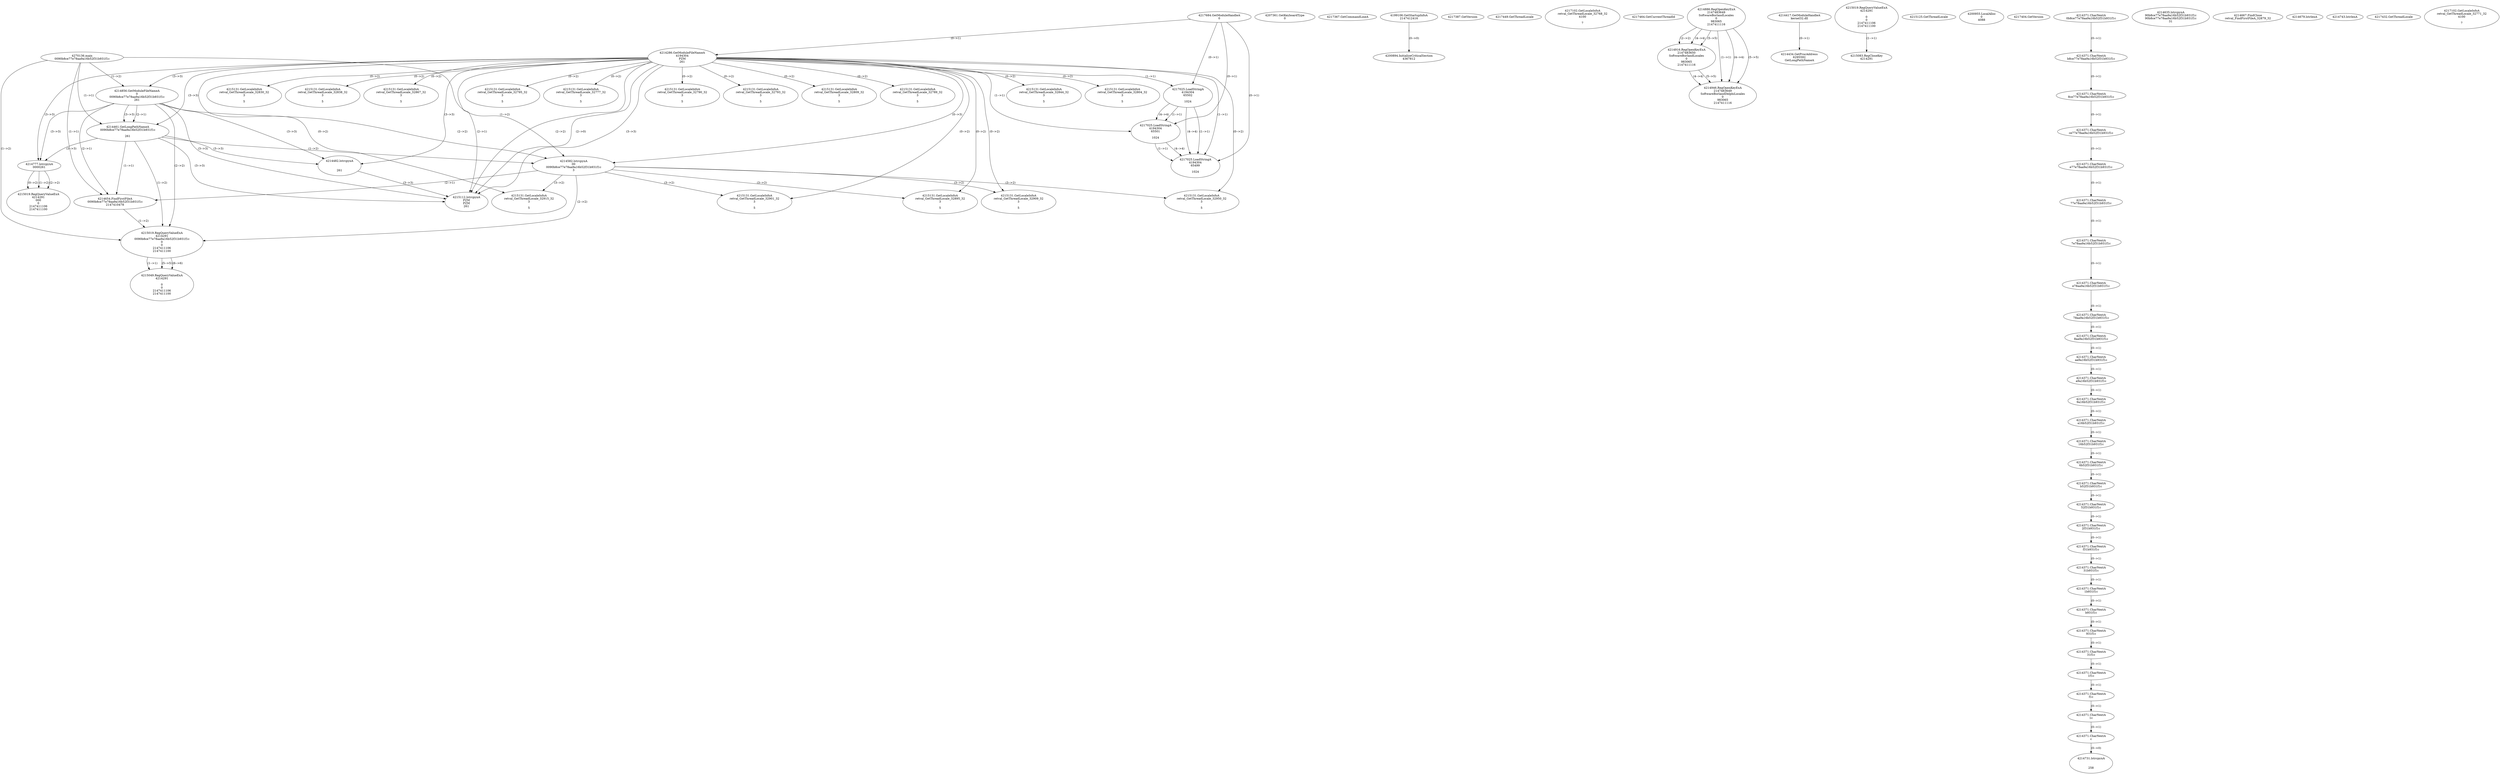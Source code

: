 // Global SCDG with merge call
digraph {
	0 [label="4270136.main
0090b8ce77e78aa9a16b52f31b931f1c"]
	1 [label="4217684.GetModuleHandleA
0"]
	2 [label="4207361.GetKeyboardType
0"]
	3 [label="4217367.GetCommandLineA
"]
	4 [label="4199106.GetStartupInfoA
2147412416"]
	5 [label="4217387.GetVersion
"]
	6 [label="4217449.GetThreadLocale
"]
	7 [label="4217102.GetLocaleInfoA
retval_GetThreadLocale_32768_32
4100

7"]
	8 [label="4217464.GetCurrentThreadId
"]
	9 [label="4214286.GetModuleFileNameA
4194304
PZM
261"]
	1 -> 9 [label="(0-->1)"]
	10 [label="4214856.GetModuleFileNameA
0
0090b8ce77e78aa9a16b52f31b931f1c
261"]
	0 -> 10 [label="(1-->2)"]
	9 -> 10 [label="(3-->3)"]
	11 [label="4214886.RegOpenKeyExA
2147483649
Software\Borland\Locales
0
983065
2147411116"]
	12 [label="4214417.GetModuleHandleA
kernel32.dll"]
	13 [label="4214434.GetProcAddress
6295592
GetLongPathNameA"]
	12 -> 13 [label="(0-->1)"]
	14 [label="4214461.GetLongPathNameA
0090b8ce77e78aa9a16b52f31b931f1c

261"]
	0 -> 14 [label="(1-->1)"]
	10 -> 14 [label="(2-->1)"]
	9 -> 14 [label="(3-->3)"]
	10 -> 14 [label="(3-->3)"]
	15 [label="4214482.lstrcpynA


261"]
	9 -> 15 [label="(3-->3)"]
	10 -> 15 [label="(3-->3)"]
	14 -> 15 [label="(3-->3)"]
	16 [label="4215019.RegQueryValueExA
4214291

0
0
2147411106
2147411100"]
	17 [label="4215083.RegCloseKey
4214291"]
	16 -> 17 [label="(1-->1)"]
	18 [label="4215112.lstrcpynA
PZM
PZM
261"]
	9 -> 18 [label="(2-->1)"]
	9 -> 18 [label="(2-->2)"]
	9 -> 18 [label="(3-->3)"]
	10 -> 18 [label="(3-->3)"]
	14 -> 18 [label="(3-->3)"]
	15 -> 18 [label="(3-->3)"]
	9 -> 18 [label="(2-->0)"]
	19 [label="4215125.GetThreadLocale
"]
	20 [label="4215131.GetLocaleInfoA
retval_GetThreadLocale_32867_32
3

5"]
	9 -> 20 [label="(0-->2)"]
	21 [label="4217025.LoadStringA
4194304
65502

1024"]
	1 -> 21 [label="(0-->1)"]
	9 -> 21 [label="(1-->1)"]
	22 [label="4217025.LoadStringA
4194304
65501

1024"]
	1 -> 22 [label="(0-->1)"]
	9 -> 22 [label="(1-->1)"]
	21 -> 22 [label="(1-->1)"]
	21 -> 22 [label="(4-->4)"]
	23 [label="4200894.InitializeCriticalSection
4367812"]
	4 -> 23 [label="(0-->0)"]
	24 [label="4200955.LocalAlloc
0
4088"]
	25 [label="4217404.GetVersion
"]
	26 [label="4215131.GetLocaleInfoA
retval_GetThreadLocale_32795_32
3

5"]
	9 -> 26 [label="(0-->2)"]
	27 [label="4214582.lstrcpynA
00
0090b8ce77e78aa9a16b52f31b931f1c
3"]
	0 -> 27 [label="(1-->2)"]
	10 -> 27 [label="(2-->2)"]
	14 -> 27 [label="(1-->2)"]
	9 -> 27 [label="(0-->3)"]
	28 [label="4214371.CharNextA
0b8ce77e78aa9a16b52f31b931f1c"]
	29 [label="4214371.CharNextA
b8ce77e78aa9a16b52f31b931f1c"]
	28 -> 29 [label="(0-->1)"]
	30 [label="4214371.CharNextA
8ce77e78aa9a16b52f31b931f1c"]
	29 -> 30 [label="(0-->1)"]
	31 [label="4214371.CharNextA
ce77e78aa9a16b52f31b931f1c"]
	30 -> 31 [label="(0-->1)"]
	32 [label="4214371.CharNextA
e77e78aa9a16b52f31b931f1c"]
	31 -> 32 [label="(0-->1)"]
	33 [label="4214371.CharNextA
77e78aa9a16b52f31b931f1c"]
	32 -> 33 [label="(0-->1)"]
	34 [label="4214371.CharNextA
7e78aa9a16b52f31b931f1c"]
	33 -> 34 [label="(0-->1)"]
	35 [label="4214371.CharNextA
e78aa9a16b52f31b931f1c"]
	34 -> 35 [label="(0-->1)"]
	36 [label="4214371.CharNextA
78aa9a16b52f31b931f1c"]
	35 -> 36 [label="(0-->1)"]
	37 [label="4214371.CharNextA
8aa9a16b52f31b931f1c"]
	36 -> 37 [label="(0-->1)"]
	38 [label="4214371.CharNextA
aa9a16b52f31b931f1c"]
	37 -> 38 [label="(0-->1)"]
	39 [label="4214371.CharNextA
a9a16b52f31b931f1c"]
	38 -> 39 [label="(0-->1)"]
	40 [label="4214371.CharNextA
9a16b52f31b931f1c"]
	39 -> 40 [label="(0-->1)"]
	41 [label="4214371.CharNextA
a16b52f31b931f1c"]
	40 -> 41 [label="(0-->1)"]
	42 [label="4214371.CharNextA
16b52f31b931f1c"]
	41 -> 42 [label="(0-->1)"]
	43 [label="4214371.CharNextA
6b52f31b931f1c"]
	42 -> 43 [label="(0-->1)"]
	44 [label="4214371.CharNextA
b52f31b931f1c"]
	43 -> 44 [label="(0-->1)"]
	45 [label="4214371.CharNextA
52f31b931f1c"]
	44 -> 45 [label="(0-->1)"]
	46 [label="4214371.CharNextA
2f31b931f1c"]
	45 -> 46 [label="(0-->1)"]
	47 [label="4214371.CharNextA
f31b931f1c"]
	46 -> 47 [label="(0-->1)"]
	48 [label="4214371.CharNextA
31b931f1c"]
	47 -> 48 [label="(0-->1)"]
	49 [label="4214371.CharNextA
1b931f1c"]
	48 -> 49 [label="(0-->1)"]
	50 [label="4214371.CharNextA
b931f1c"]
	49 -> 50 [label="(0-->1)"]
	51 [label="4214371.CharNextA
931f1c"]
	50 -> 51 [label="(0-->1)"]
	52 [label="4214371.CharNextA
31f1c"]
	51 -> 52 [label="(0-->1)"]
	53 [label="4214371.CharNextA
1f1c"]
	52 -> 53 [label="(0-->1)"]
	54 [label="4214371.CharNextA
f1c"]
	53 -> 54 [label="(0-->1)"]
	55 [label="4214371.CharNextA
1c"]
	54 -> 55 [label="(0-->1)"]
	56 [label="4214371.CharNextA
c"]
	55 -> 56 [label="(0-->1)"]
	57 [label="4214635.lstrcpynA
90b8ce77e78aa9a16b52f31b931f1c
90b8ce77e78aa9a16b52f31b931f1c
31"]
	58 [label="4214654.FindFirstFileA
0090b8ce77e78aa9a16b52f31b931f1c
2147410478"]
	0 -> 58 [label="(1-->1)"]
	10 -> 58 [label="(2-->1)"]
	14 -> 58 [label="(1-->1)"]
	27 -> 58 [label="(2-->1)"]
	59 [label="4215019.RegQueryValueExA
4214291
0090b8ce77e78aa9a16b52f31b931f1c
0
0
2147411106
2147411100"]
	0 -> 59 [label="(1-->2)"]
	10 -> 59 [label="(2-->2)"]
	14 -> 59 [label="(1-->2)"]
	27 -> 59 [label="(2-->2)"]
	58 -> 59 [label="(1-->2)"]
	60 [label="4215049.RegQueryValueExA
4214291

0
0
2147411106
2147411100"]
	59 -> 60 [label="(1-->1)"]
	59 -> 60 [label="(5-->5)"]
	59 -> 60 [label="(6-->6)"]
	61 [label="4215131.GetLocaleInfoA
retval_GetThreadLocale_32909_32
3

5"]
	9 -> 61 [label="(0-->2)"]
	27 -> 61 [label="(3-->2)"]
	62 [label="4217025.LoadStringA
4194304
65499

1024"]
	1 -> 62 [label="(0-->1)"]
	9 -> 62 [label="(1-->1)"]
	21 -> 62 [label="(1-->1)"]
	22 -> 62 [label="(1-->1)"]
	21 -> 62 [label="(4-->4)"]
	22 -> 62 [label="(4-->4)"]
	63 [label="4214667.FindClose
retval_FindFirstFileA_32879_32"]
	64 [label="4214679.lstrlenA
"]
	65 [label="4214731.lstrcpynA


258"]
	56 -> 65 [label="(0-->0)"]
	66 [label="4214743.lstrlenA
"]
	67 [label="4214777.lstrcpynA
00\
00\
261"]
	9 -> 67 [label="(3-->3)"]
	10 -> 67 [label="(3-->3)"]
	14 -> 67 [label="(3-->3)"]
	68 [label="4215019.RegQueryValueExA
4214291
00\
0
0
2147411106
2147411100"]
	67 -> 68 [label="(1-->2)"]
	67 -> 68 [label="(2-->2)"]
	67 -> 68 [label="(0-->2)"]
	69 [label="4215131.GetLocaleInfoA
retval_GetThreadLocale_32895_32
3

5"]
	9 -> 69 [label="(0-->2)"]
	27 -> 69 [label="(3-->2)"]
	70 [label="4214916.RegOpenKeyExA
2147483650
Software\Borland\Locales
0
983065
2147411116"]
	11 -> 70 [label="(2-->2)"]
	11 -> 70 [label="(4-->4)"]
	11 -> 70 [label="(5-->5)"]
	71 [label="4214946.RegOpenKeyExA
2147483649
Software\Borland\Delphi\Locales
0
983065
2147411116"]
	11 -> 71 [label="(1-->1)"]
	11 -> 71 [label="(4-->4)"]
	70 -> 71 [label="(4-->4)"]
	11 -> 71 [label="(5-->5)"]
	70 -> 71 [label="(5-->5)"]
	72 [label="4215131.GetLocaleInfoA
retval_GetThreadLocale_32777_32
3

5"]
	9 -> 72 [label="(0-->2)"]
	73 [label="4215131.GetLocaleInfoA
retval_GetThreadLocale_32790_32
3

5"]
	9 -> 73 [label="(0-->2)"]
	74 [label="4215131.GetLocaleInfoA
retval_GetThreadLocale_32793_32
3

5"]
	9 -> 74 [label="(0-->2)"]
	75 [label="4215131.GetLocaleInfoA
retval_GetThreadLocale_32809_32
3

5"]
	9 -> 75 [label="(0-->2)"]
	76 [label="4215131.GetLocaleInfoA
retval_GetThreadLocale_32789_32
3

5"]
	9 -> 76 [label="(0-->2)"]
	77 [label="4215131.GetLocaleInfoA
retval_GetThreadLocale_32844_32
3

5"]
	9 -> 77 [label="(0-->2)"]
	78 [label="4215131.GetLocaleInfoA
retval_GetThreadLocale_32804_32
3

5"]
	9 -> 78 [label="(0-->2)"]
	79 [label="4215131.GetLocaleInfoA
retval_GetThreadLocale_32830_32
3

5"]
	9 -> 79 [label="(0-->2)"]
	80 [label="4215131.GetLocaleInfoA
retval_GetThreadLocale_32915_32
3

5"]
	9 -> 80 [label="(0-->2)"]
	27 -> 80 [label="(3-->2)"]
	81 [label="4217432.GetThreadLocale
"]
	82 [label="4217102.GetLocaleInfoA
retval_GetThreadLocale_32771_32
4100

7"]
	83 [label="4215131.GetLocaleInfoA
retval_GetThreadLocale_32838_32
3

5"]
	9 -> 83 [label="(0-->2)"]
	84 [label="4215131.GetLocaleInfoA
retval_GetThreadLocale_32901_32
3

5"]
	9 -> 84 [label="(0-->2)"]
	27 -> 84 [label="(3-->2)"]
	85 [label="4215131.GetLocaleInfoA
retval_GetThreadLocale_32950_32
3

5"]
	9 -> 85 [label="(0-->2)"]
	27 -> 85 [label="(3-->2)"]
}
